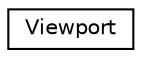 digraph "Graphical Class Hierarchy"
{
 // LATEX_PDF_SIZE
  edge [fontname="Helvetica",fontsize="10",labelfontname="Helvetica",labelfontsize="10"];
  node [fontname="Helvetica",fontsize="10",shape=record];
  rankdir="LR";
  Node0 [label="Viewport",height=0.2,width=0.4,color="black", fillcolor="white", style="filled",URL="$classViewport.html",tooltip=" "];
}
